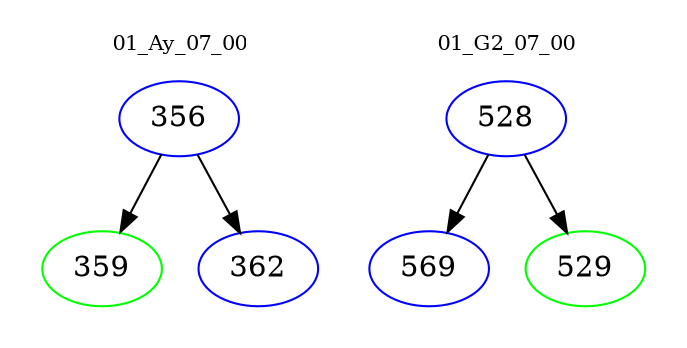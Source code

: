 digraph{
subgraph cluster_0 {
color = white
label = "01_Ay_07_00";
fontsize=10;
T0_356 [label="356", color="blue"]
T0_356 -> T0_359 [color="black"]
T0_359 [label="359", color="green"]
T0_356 -> T0_362 [color="black"]
T0_362 [label="362", color="blue"]
}
subgraph cluster_1 {
color = white
label = "01_G2_07_00";
fontsize=10;
T1_528 [label="528", color="blue"]
T1_528 -> T1_569 [color="black"]
T1_569 [label="569", color="blue"]
T1_528 -> T1_529 [color="black"]
T1_529 [label="529", color="green"]
}
}
